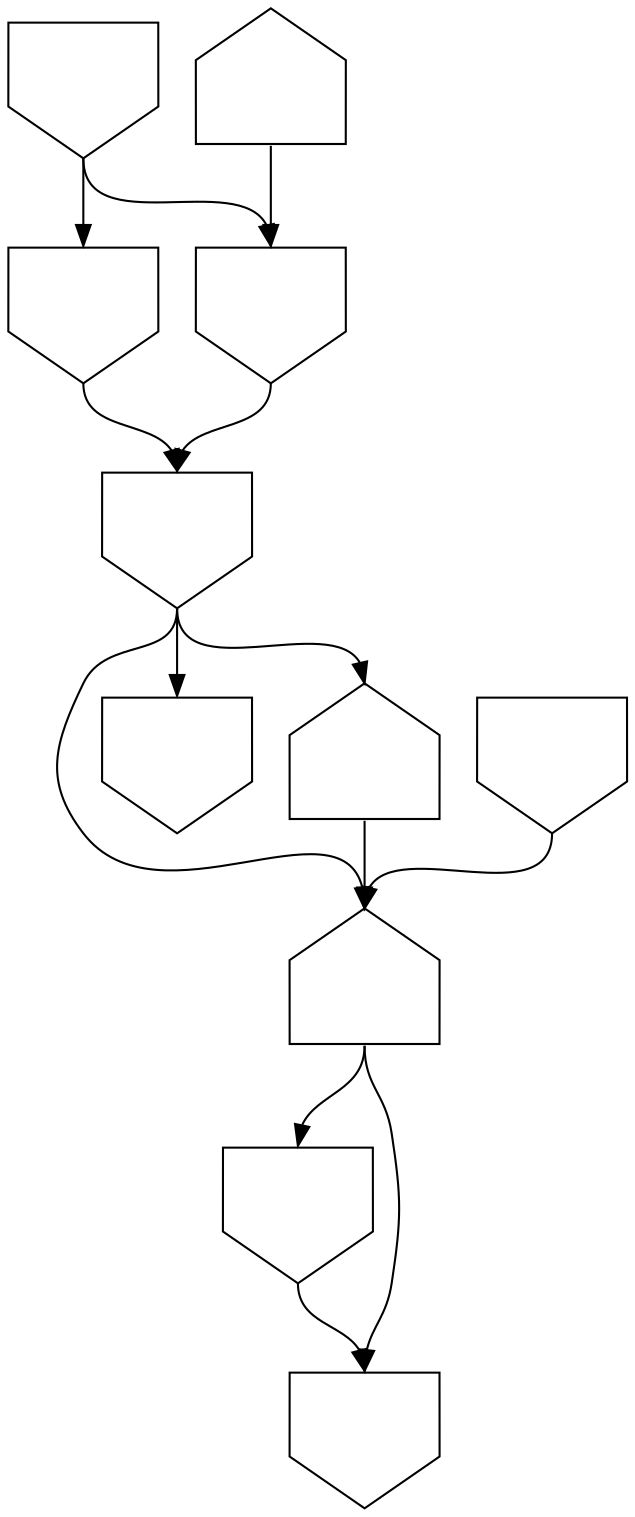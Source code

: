 digraph asm {
	edge [headport=n,tailport=s];
	17409 [label="",height=1,width=1,shape=invhouse];
	10750 [label="",height=1,width=1,shape=invhouse];
	20581 [label="",height=1,width=1,shape=house];
	5577 [label="",height=1,width=1,shape=invhouse];
	9341 [label="",height=1,width=1,shape=invhouse];
	10728 [label="",height=1,width=1,shape=house];
	15492 [label="",height=1,width=1,shape=invhouse];
	17015 [label="",height=1,width=1,shape=invhouse];
	17045 [label="",height=1,width=1,shape=invhouse];
	15042 [label="",height=1,width=1,shape=house];
	9886 [label="",height=1,width=1,shape=invhouse];
	17409 -> 10750
	20581 -> 10750
	20581 -> 17409
	5577 -> 9341
	5577 -> 10728
	5577 -> 20581
	10728 -> 20581
	15492 -> 5577
	17015 -> 15492
	17015 -> 17045
	17045 -> 5577
	15042 -> 17045
	9886 -> 20581
}